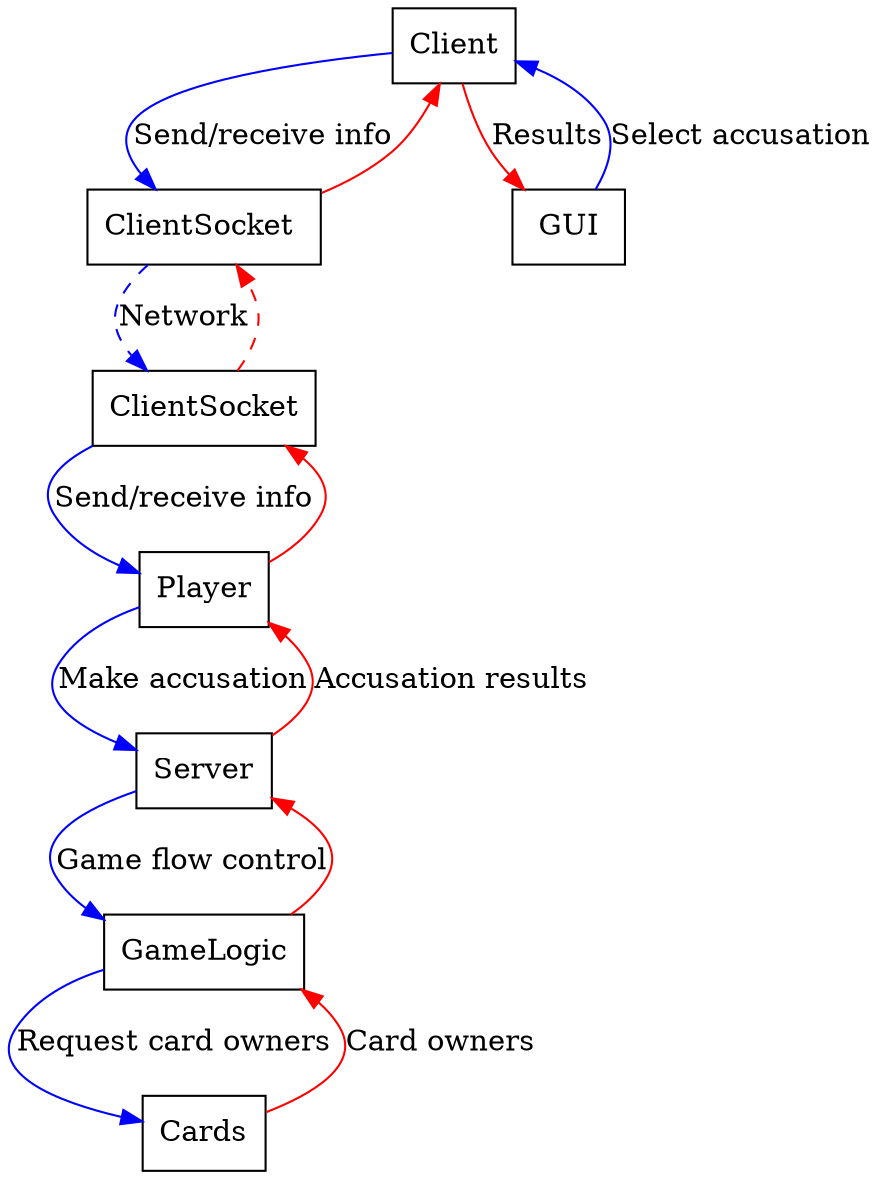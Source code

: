 digraph dg{
Client[shape=box];
ClientSocket[shape=box];
Server[shape=box];
"ClientSocket "[shape=box];
GameLogic[shape=box];
Cards[shape=box];
Player[shape=box];
GUI[shape=box];

Client->"ClientSocket "[color=blue,label="Send/receive info"];
"ClientSocket "->Client[color=red];

Player->ClientSocket[color=red];
ClientSocket->Player[color=blue,label="Send/receive info"];

Server->GameLogic[color=blue,label="Game flow control"];
GameLogic->Server[color=red];

Cards->GameLogic[color=red,label="Card owners"];
GameLogic->Cards[color=blue,label="Request card owners"];

Player->Server[color=blue,label="Make accusation"];
Server->Player[color=red,label="Accusation results"];

Client->GUI[color=red,label="Results"];
GUI->Client[color=blue,label="Select accusation"];

edge[style=dashed];
ClientSocket->"ClientSocket "[len=3,color=red];
"ClientSocket "->ClientSocket[len=3,label="Network",color=blue];
}